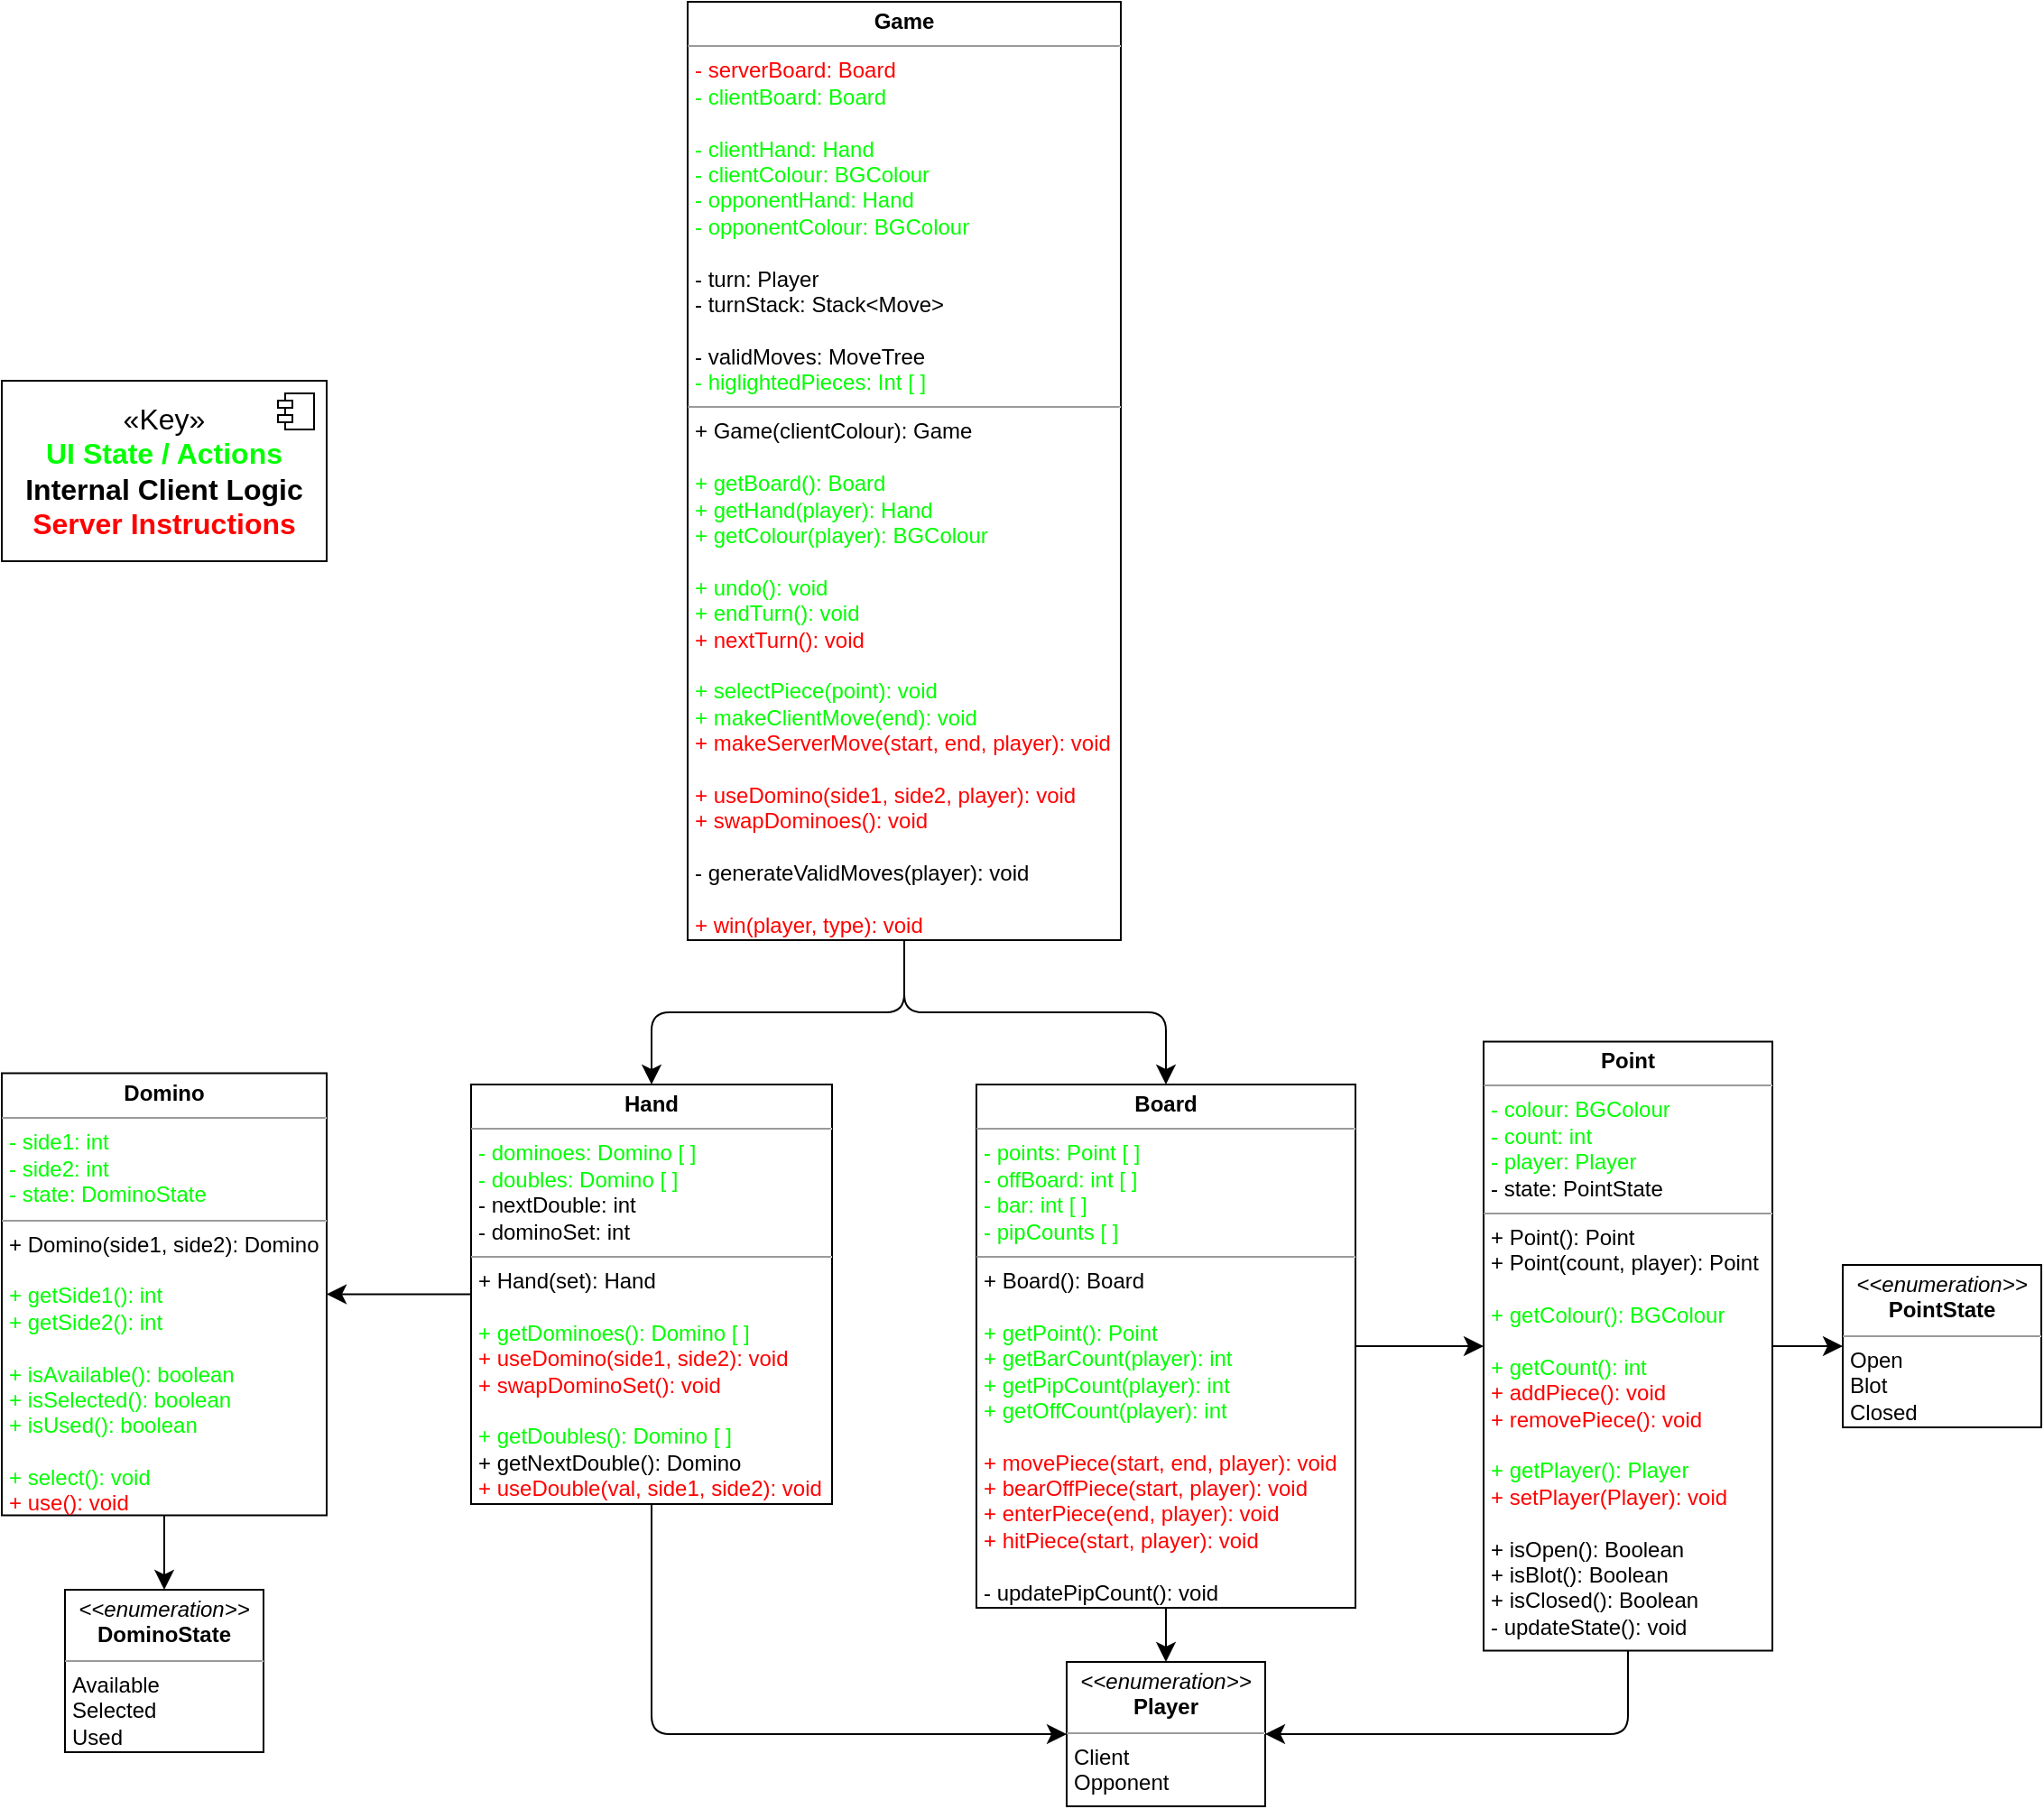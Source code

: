 <mxfile version="22.1.2" type="device">
  <diagram id="C5RBs43oDa-KdzZeNtuy" name="Page-1">
    <mxGraphModel dx="1528" dy="2223" grid="1" gridSize="10" guides="1" tooltips="1" connect="1" arrows="1" fold="1" page="1" pageScale="1" pageWidth="827" pageHeight="1169" math="0" shadow="0">
      <root>
        <mxCell id="WIyWlLk6GJQsqaUBKTNV-0" />
        <mxCell id="WIyWlLk6GJQsqaUBKTNV-1" parent="WIyWlLk6GJQsqaUBKTNV-0" />
        <mxCell id="hJI7xwoidj1G8G2ImeL0-39" style="edgeStyle=orthogonalEdgeStyle;shape=connector;rounded=1;orthogonalLoop=1;jettySize=auto;html=1;entryX=0.5;entryY=0;entryDx=0;entryDy=0;labelBackgroundColor=default;strokeColor=default;align=center;verticalAlign=middle;fontFamily=Helvetica;fontSize=12;fontColor=default;endArrow=classic;startSize=8;endSize=8;" parent="WIyWlLk6GJQsqaUBKTNV-1" source="hJI7xwoidj1G8G2ImeL0-0" target="hJI7xwoidj1G8G2ImeL0-11" edge="1">
          <mxGeometry relative="1" as="geometry" />
        </mxCell>
        <mxCell id="hJI7xwoidj1G8G2ImeL0-40" style="edgeStyle=orthogonalEdgeStyle;shape=connector;rounded=1;orthogonalLoop=1;jettySize=auto;html=1;labelBackgroundColor=default;strokeColor=default;align=center;verticalAlign=middle;fontFamily=Helvetica;fontSize=12;fontColor=default;endArrow=classic;startSize=8;endSize=8;" parent="WIyWlLk6GJQsqaUBKTNV-1" source="hJI7xwoidj1G8G2ImeL0-0" target="hJI7xwoidj1G8G2ImeL0-1" edge="1">
          <mxGeometry relative="1" as="geometry" />
        </mxCell>
        <mxCell id="hJI7xwoidj1G8G2ImeL0-0" value="&lt;p style=&quot;margin:0px;margin-top:4px;text-align:center;&quot;&gt;&lt;b&gt;Game&lt;/b&gt;&lt;/p&gt;&lt;hr size=&quot;1&quot;&gt;&lt;p style=&quot;margin:0px;margin-left:4px;&quot;&gt;&lt;font color=&quot;#ff0000&quot;&gt;- serverBoard: Board&lt;/font&gt;&lt;/p&gt;&lt;p style=&quot;margin:0px;margin-left:4px;&quot;&gt;&lt;font color=&quot;#00ff00&quot;&gt;- clientBoard: Board&lt;/font&gt;&lt;/p&gt;&lt;p style=&quot;margin:0px;margin-left:4px;&quot;&gt;&lt;br&gt;&lt;/p&gt;&lt;p style=&quot;margin:0px;margin-left:4px;&quot;&gt;&lt;font color=&quot;#00ff00&quot;&gt;- clientHand: Hand&lt;/font&gt;&lt;/p&gt;&lt;p style=&quot;margin:0px;margin-left:4px;&quot;&gt;&lt;font color=&quot;#00ff00&quot;&gt;- clientColour: BGColour&lt;/font&gt;&lt;/p&gt;&lt;p style=&quot;margin:0px;margin-left:4px;&quot;&gt;&lt;font color=&quot;#00ff00&quot;&gt;- opponentHand: Hand&lt;/font&gt;&lt;/p&gt;&lt;p style=&quot;margin:0px;margin-left:4px;&quot;&gt;&lt;font color=&quot;#00ff00&quot;&gt;- opponentColour: BGColour&lt;/font&gt;&lt;/p&gt;&lt;p style=&quot;margin:0px;margin-left:4px;&quot;&gt;&lt;br&gt;&lt;/p&gt;&lt;p style=&quot;margin:0px;margin-left:4px;&quot;&gt;- turn: Player&lt;/p&gt;&lt;p style=&quot;margin:0px;margin-left:4px;&quot;&gt;- turnStack: Stack&amp;lt;Move&amp;gt;&lt;/p&gt;&lt;p style=&quot;margin:0px;margin-left:4px;&quot;&gt;&lt;br&gt;&lt;/p&gt;&lt;p style=&quot;margin:0px;margin-left:4px;&quot;&gt;- validMoves: MoveTree&lt;/p&gt;&lt;p style=&quot;margin:0px;margin-left:4px;&quot;&gt;&lt;font color=&quot;#00ff00&quot;&gt;- higlightedPieces: Int [ ]&lt;/font&gt;&lt;/p&gt;&lt;hr size=&quot;1&quot;&gt;&lt;p style=&quot;margin:0px;margin-left:4px;&quot;&gt;+ Game(clientColour): Game&lt;/p&gt;&lt;p style=&quot;margin:0px;margin-left:4px;&quot;&gt;&lt;br&gt;&lt;/p&gt;&lt;p style=&quot;margin:0px;margin-left:4px;&quot;&gt;&lt;font color=&quot;#00ff00&quot;&gt;+ getBoard(): Board&lt;/font&gt;&lt;/p&gt;&lt;p style=&quot;margin:0px;margin-left:4px;&quot;&gt;&lt;font color=&quot;#00ff00&quot;&gt;+ getHand(player): Hand&lt;/font&gt;&lt;/p&gt;&lt;p style=&quot;margin:0px;margin-left:4px;&quot;&gt;&lt;font color=&quot;#00ff00&quot;&gt;+ getColour(player): BGColour&lt;/font&gt;&lt;/p&gt;&lt;p style=&quot;margin:0px;margin-left:4px;&quot;&gt;&lt;br&gt;&lt;/p&gt;&lt;p style=&quot;margin:0px;margin-left:4px;&quot;&gt;&lt;font color=&quot;#00ff00&quot;&gt;+ undo(): void&lt;/font&gt;&lt;/p&gt;&lt;p style=&quot;margin:0px;margin-left:4px;&quot;&gt;&lt;font color=&quot;#00ff00&quot;&gt;+ endTurn(): void&lt;/font&gt;&lt;/p&gt;&lt;p style=&quot;margin:0px;margin-left:4px;&quot;&gt;&lt;font color=&quot;#ff0000&quot;&gt;+ nextTurn(): void&lt;/font&gt;&lt;font color=&quot;#00ff00&quot;&gt;&lt;br&gt;&lt;/font&gt;&lt;/p&gt;&lt;p style=&quot;margin:0px;margin-left:4px;&quot;&gt;&lt;font color=&quot;#00ff00&quot;&gt;&lt;br&gt;&lt;/font&gt;&lt;/p&gt;&lt;p style=&quot;margin:0px;margin-left:4px;&quot;&gt;&lt;font color=&quot;#00ff00&quot;&gt;+ selectPiece(point): void&lt;/font&gt;&lt;/p&gt;&lt;p style=&quot;margin:0px;margin-left:4px;&quot;&gt;&lt;font color=&quot;#00ff00&quot;&gt;+ makeClientMove(end): void&lt;/font&gt;&lt;/p&gt;&lt;p style=&quot;margin:0px;margin-left:4px;&quot;&gt;&lt;font color=&quot;#ff0000&quot;&gt;+ makeServerMove(start, end, player): void&lt;/font&gt;&lt;/p&gt;&lt;p style=&quot;margin:0px;margin-left:4px;&quot;&gt;&lt;br&gt;&lt;/p&gt;&lt;p style=&quot;margin:0px;margin-left:4px;&quot;&gt;&lt;font color=&quot;#ff0000&quot;&gt;+ useDomino(side1, side2, player): void&lt;/font&gt;&lt;/p&gt;&lt;p style=&quot;margin:0px;margin-left:4px;&quot;&gt;&lt;font color=&quot;#ff0000&quot;&gt;+ swapDominoes(): void&lt;/font&gt;&lt;/p&gt;&lt;p style=&quot;margin:0px;margin-left:4px;&quot;&gt;&lt;br&gt;&lt;/p&gt;&lt;p style=&quot;margin:0px;margin-left:4px;&quot;&gt;- generateValidMoves(player): void&lt;/p&gt;&lt;p style=&quot;margin:0px;margin-left:4px;&quot;&gt;&lt;br&gt;&lt;/p&gt;&lt;p style=&quot;margin:0px;margin-left:4px;&quot;&gt;&lt;font color=&quot;#ff0000&quot;&gt;+ win(player, type): void&lt;/font&gt;&lt;/p&gt;" style="verticalAlign=top;align=left;overflow=fill;fontSize=12;fontFamily=Helvetica;html=1;whiteSpace=wrap;labelBackgroundColor=none;rounded=0;" parent="WIyWlLk6GJQsqaUBKTNV-1" vertex="1">
          <mxGeometry x="640" y="-280" width="240" height="520" as="geometry" />
        </mxCell>
        <mxCell id="hJI7xwoidj1G8G2ImeL0-25" style="edgeStyle=orthogonalEdgeStyle;shape=connector;rounded=1;orthogonalLoop=1;jettySize=auto;html=1;entryX=0;entryY=0.5;entryDx=0;entryDy=0;labelBackgroundColor=default;strokeColor=default;align=center;verticalAlign=middle;fontFamily=Helvetica;fontSize=12;fontColor=default;endArrow=classic;startSize=8;endSize=8;" parent="WIyWlLk6GJQsqaUBKTNV-1" source="hJI7xwoidj1G8G2ImeL0-1" target="hJI7xwoidj1G8G2ImeL0-2" edge="1">
          <mxGeometry relative="1" as="geometry" />
        </mxCell>
        <mxCell id="hJI7xwoidj1G8G2ImeL0-1" value="&lt;p style=&quot;margin:0px;margin-top:4px;text-align:center;&quot;&gt;&lt;b&gt;Board&lt;/b&gt;&lt;/p&gt;&lt;hr size=&quot;1&quot;&gt;&lt;p style=&quot;margin:0px;margin-left:4px;&quot;&gt;&lt;font color=&quot;#00ff00&quot;&gt;- points: Point [ ]&lt;/font&gt;&lt;/p&gt;&lt;p style=&quot;margin:0px;margin-left:4px;&quot;&gt;&lt;font color=&quot;#00ff00&quot;&gt;- offBoard: int [ ]&lt;/font&gt;&lt;/p&gt;&lt;p style=&quot;margin:0px;margin-left:4px;&quot;&gt;&lt;font color=&quot;#00ff00&quot;&gt;- bar: int [ ]&lt;/font&gt;&lt;/p&gt;&lt;p style=&quot;margin:0px;margin-left:4px;&quot;&gt;&lt;font color=&quot;#00ff00&quot;&gt;- pipCounts [ ]&lt;/font&gt;&lt;/p&gt;&lt;hr size=&quot;1&quot;&gt;&lt;p style=&quot;margin:0px;margin-left:4px;&quot;&gt;+ Board(): Board&lt;/p&gt;&lt;p style=&quot;margin:0px;margin-left:4px;&quot;&gt;&lt;br&gt;&lt;/p&gt;&lt;p style=&quot;margin:0px;margin-left:4px;&quot;&gt;&lt;font color=&quot;#00ff00&quot;&gt;+ getPoint(): Point&lt;/font&gt;&lt;/p&gt;&lt;p style=&quot;margin:0px;margin-left:4px;&quot;&gt;&lt;font color=&quot;#00ff00&quot;&gt;+ getBarCount(player): int&lt;/font&gt;&lt;/p&gt;&lt;p style=&quot;margin:0px;margin-left:4px;&quot;&gt;&lt;font color=&quot;#00ff00&quot;&gt;+ getPipCount(player): int&lt;/font&gt;&lt;/p&gt;&lt;p style=&quot;margin:0px;margin-left:4px;&quot;&gt;&lt;font color=&quot;#00ff00&quot;&gt;+ getOffCount(player): int&lt;/font&gt;&lt;/p&gt;&lt;p style=&quot;margin:0px;margin-left:4px;&quot;&gt;&lt;br&gt;&lt;/p&gt;&lt;p style=&quot;margin:0px;margin-left:4px;&quot;&gt;&lt;font color=&quot;#ff0000&quot;&gt;+ movePiece(start, end, player): void&lt;/font&gt;&lt;/p&gt;&lt;p style=&quot;margin:0px;margin-left:4px;&quot;&gt;&lt;font color=&quot;#ff0000&quot;&gt;+ bearOffPiece(start, player): void&lt;/font&gt;&lt;/p&gt;&lt;p style=&quot;margin:0px;margin-left:4px;&quot;&gt;&lt;font color=&quot;#ff0000&quot;&gt;+ enterPiece(end, player): void&lt;/font&gt;&lt;/p&gt;&lt;p style=&quot;margin:0px;margin-left:4px;&quot;&gt;&lt;font color=&quot;#ff0000&quot;&gt;+ hitPiece(start, player): void&lt;/font&gt;&lt;/p&gt;&lt;p style=&quot;margin:0px;margin-left:4px;&quot;&gt;&lt;font color=&quot;#ff0000&quot;&gt;&lt;br&gt;&lt;/font&gt;&lt;/p&gt;&lt;p style=&quot;margin:0px;margin-left:4px;&quot;&gt;- updatePipCount(): void&lt;/p&gt;" style="verticalAlign=top;align=left;overflow=fill;fontSize=12;fontFamily=Helvetica;html=1;whiteSpace=wrap;labelBackgroundColor=none;rounded=0;" parent="WIyWlLk6GJQsqaUBKTNV-1" vertex="1">
          <mxGeometry x="800" y="320" width="210" height="290" as="geometry" />
        </mxCell>
        <mxCell id="hJI7xwoidj1G8G2ImeL0-2" value="&lt;p style=&quot;margin:0px;margin-top:4px;text-align:center;&quot;&gt;&lt;b&gt;Point&lt;/b&gt;&lt;/p&gt;&lt;hr size=&quot;1&quot;&gt;&lt;p style=&quot;margin:0px;margin-left:4px;&quot;&gt;&lt;font color=&quot;#00ff00&quot;&gt;- colour: BGColour&lt;/font&gt;&lt;/p&gt;&lt;p style=&quot;margin:0px;margin-left:4px;&quot;&gt;&lt;font color=&quot;#00ff00&quot;&gt;- count: int&lt;/font&gt;&lt;/p&gt;&lt;p style=&quot;margin:0px;margin-left:4px;&quot;&gt;&lt;font color=&quot;#00ff00&quot;&gt;- player: Player&lt;/font&gt;&lt;/p&gt;&lt;p style=&quot;margin:0px;margin-left:4px;&quot;&gt;- state: PointState&lt;br&gt;&lt;/p&gt;&lt;hr size=&quot;1&quot;&gt;&lt;p style=&quot;margin:0px;margin-left:4px;&quot;&gt;+ Point(): Point&lt;/p&gt;&lt;p style=&quot;margin:0px;margin-left:4px;&quot;&gt;+ Point(count, player): Point&lt;/p&gt;&lt;p style=&quot;margin:0px;margin-left:4px;&quot;&gt;&lt;font color=&quot;#00ff00&quot;&gt;&lt;br&gt;&lt;/font&gt;&lt;/p&gt;&lt;p style=&quot;margin:0px;margin-left:4px;&quot;&gt;&lt;font color=&quot;#00ff00&quot;&gt;+ getColour(): BGColour&lt;/font&gt;&lt;/p&gt;&lt;p style=&quot;margin:0px;margin-left:4px;&quot;&gt;&lt;font color=&quot;#00ff00&quot;&gt;&lt;br&gt;&lt;/font&gt;&lt;/p&gt;&lt;p style=&quot;margin:0px;margin-left:4px;&quot;&gt;&lt;font color=&quot;#00ff00&quot;&gt;+ getCount(): int&lt;/font&gt;&lt;/p&gt;&lt;p style=&quot;margin:0px;margin-left:4px;&quot;&gt;&lt;font color=&quot;#ff0000&quot;&gt;+ addPiece(): void&lt;/font&gt;&lt;/p&gt;&lt;p style=&quot;margin:0px;margin-left:4px;&quot;&gt;&lt;font color=&quot;#ff0000&quot;&gt;+ removePiece(): void&lt;/font&gt;&lt;/p&gt;&lt;p style=&quot;margin:0px;margin-left:4px;&quot;&gt;&lt;font color=&quot;#00ff00&quot;&gt;&lt;br&gt;&lt;/font&gt;&lt;/p&gt;&lt;p style=&quot;margin:0px;margin-left:4px;&quot;&gt;&lt;font color=&quot;#00ff00&quot;&gt;+ getPlayer(): Player&lt;/font&gt;&lt;/p&gt;&lt;p style=&quot;margin:0px;margin-left:4px;&quot;&gt;&lt;font color=&quot;#ff0000&quot;&gt;+ setPlayer(Player): void&lt;/font&gt;&lt;/p&gt;&lt;p style=&quot;margin:0px;margin-left:4px;&quot;&gt;&lt;br&gt;&lt;/p&gt;&lt;p style=&quot;margin:0px;margin-left:4px;&quot;&gt;+ isOpen(): Boolean&lt;/p&gt;&lt;p style=&quot;margin:0px;margin-left:4px;&quot;&gt;+ isBlot(): Boolean&lt;/p&gt;&lt;p style=&quot;margin:0px;margin-left:4px;&quot;&gt;+ isClosed(): Boolean&lt;/p&gt;&lt;p style=&quot;margin:0px;margin-left:4px;&quot;&gt;- updateState(): void&lt;/p&gt;" style="verticalAlign=top;align=left;overflow=fill;fontSize=12;fontFamily=Helvetica;html=1;whiteSpace=wrap;labelBackgroundColor=none;rounded=0;" parent="WIyWlLk6GJQsqaUBKTNV-1" vertex="1">
          <mxGeometry x="1081" y="296.25" width="160" height="337.5" as="geometry" />
        </mxCell>
        <mxCell id="hJI7xwoidj1G8G2ImeL0-33" style="edgeStyle=orthogonalEdgeStyle;shape=connector;rounded=1;orthogonalLoop=1;jettySize=auto;html=1;entryX=0.5;entryY=1;entryDx=0;entryDy=0;labelBackgroundColor=default;strokeColor=default;align=center;verticalAlign=middle;fontFamily=Helvetica;fontSize=12;fontColor=default;endArrow=none;startSize=8;endSize=8;startArrow=classic;startFill=1;endFill=0;" parent="WIyWlLk6GJQsqaUBKTNV-1" source="hJI7xwoidj1G8G2ImeL0-3" target="hJI7xwoidj1G8G2ImeL0-11" edge="1">
          <mxGeometry relative="1" as="geometry" />
        </mxCell>
        <mxCell id="hJI7xwoidj1G8G2ImeL0-34" style="edgeStyle=orthogonalEdgeStyle;shape=connector;rounded=1;orthogonalLoop=1;jettySize=auto;html=1;entryX=0.5;entryY=1;entryDx=0;entryDy=0;labelBackgroundColor=default;strokeColor=default;align=center;verticalAlign=middle;fontFamily=Helvetica;fontSize=12;fontColor=default;endArrow=none;startSize=8;endSize=8;startArrow=classic;startFill=1;endFill=0;" parent="WIyWlLk6GJQsqaUBKTNV-1" source="hJI7xwoidj1G8G2ImeL0-3" target="hJI7xwoidj1G8G2ImeL0-1" edge="1">
          <mxGeometry relative="1" as="geometry" />
        </mxCell>
        <mxCell id="hJI7xwoidj1G8G2ImeL0-35" style="edgeStyle=orthogonalEdgeStyle;shape=connector;rounded=1;orthogonalLoop=1;jettySize=auto;html=1;entryX=0.5;entryY=1;entryDx=0;entryDy=0;labelBackgroundColor=default;strokeColor=default;align=center;verticalAlign=middle;fontFamily=Helvetica;fontSize=12;fontColor=default;endArrow=none;startSize=8;endSize=8;startArrow=classic;startFill=1;endFill=0;" parent="WIyWlLk6GJQsqaUBKTNV-1" source="hJI7xwoidj1G8G2ImeL0-3" target="hJI7xwoidj1G8G2ImeL0-2" edge="1">
          <mxGeometry relative="1" as="geometry" />
        </mxCell>
        <mxCell id="hJI7xwoidj1G8G2ImeL0-3" value="&lt;p style=&quot;margin:0px;margin-top:4px;text-align:center;&quot;&gt;&lt;i&gt;&amp;lt;&amp;lt;enumeration&amp;gt;&amp;gt;&lt;/i&gt;&lt;br&gt;&lt;b&gt;Player&lt;/b&gt;&lt;/p&gt;&lt;hr size=&quot;1&quot;&gt;&lt;p style=&quot;margin:0px;margin-left:4px;&quot;&gt;Client&lt;/p&gt;&lt;p style=&quot;margin:0px;margin-left:4px;&quot;&gt;Opponent&lt;/p&gt;" style="verticalAlign=top;align=left;overflow=fill;fontSize=12;fontFamily=Helvetica;html=1;whiteSpace=wrap;labelBackgroundColor=none;rounded=0;" parent="WIyWlLk6GJQsqaUBKTNV-1" vertex="1">
          <mxGeometry x="850" y="640" width="110" height="80" as="geometry" />
        </mxCell>
        <mxCell id="hJI7xwoidj1G8G2ImeL0-30" style="edgeStyle=orthogonalEdgeStyle;shape=connector;rounded=1;orthogonalLoop=1;jettySize=auto;html=1;labelBackgroundColor=default;strokeColor=default;align=center;verticalAlign=middle;fontFamily=Helvetica;fontSize=12;fontColor=default;endArrow=none;startSize=8;endSize=8;startArrow=classic;startFill=1;endFill=0;" parent="WIyWlLk6GJQsqaUBKTNV-1" source="hJI7xwoidj1G8G2ImeL0-4" target="hJI7xwoidj1G8G2ImeL0-2" edge="1">
          <mxGeometry relative="1" as="geometry" />
        </mxCell>
        <mxCell id="hJI7xwoidj1G8G2ImeL0-4" value="&lt;p style=&quot;margin:0px;margin-top:4px;text-align:center;&quot;&gt;&lt;i&gt;&amp;lt;&amp;lt;enumeration&amp;gt;&amp;gt;&lt;/i&gt;&lt;br&gt;&lt;b&gt;PointState&lt;/b&gt;&lt;/p&gt;&lt;hr size=&quot;1&quot;&gt;&lt;p style=&quot;margin:0px;margin-left:4px;&quot;&gt;Open&lt;/p&gt;&lt;p style=&quot;margin:0px;margin-left:4px;&quot;&gt;Blot&lt;/p&gt;&lt;p style=&quot;margin:0px;margin-left:4px;&quot;&gt;Closed&lt;/p&gt;" style="verticalAlign=top;align=left;overflow=fill;fontSize=12;fontFamily=Helvetica;html=1;whiteSpace=wrap;labelBackgroundColor=none;rounded=0;" parent="WIyWlLk6GJQsqaUBKTNV-1" vertex="1">
          <mxGeometry x="1280" y="420" width="110" height="90" as="geometry" />
        </mxCell>
        <mxCell id="hJI7xwoidj1G8G2ImeL0-6" value="&lt;p style=&quot;margin:0px;margin-top:4px;text-align:center;&quot;&gt;&lt;b&gt;Domino&lt;/b&gt;&lt;/p&gt;&lt;hr size=&quot;1&quot;&gt;&lt;p style=&quot;margin:0px;margin-left:4px;&quot;&gt;&lt;font color=&quot;#00ff00&quot;&gt;- side1: int&lt;/font&gt;&lt;/p&gt;&lt;p style=&quot;margin:0px;margin-left:4px;&quot;&gt;&lt;font color=&quot;#00ff00&quot;&gt;- side2: int&lt;/font&gt;&lt;/p&gt;&lt;p style=&quot;margin:0px;margin-left:4px;&quot;&gt;&lt;font color=&quot;#00ff00&quot;&gt;- state: DominoState&lt;/font&gt;&lt;br&gt;&lt;/p&gt;&lt;hr size=&quot;1&quot;&gt;&lt;p style=&quot;margin:0px;margin-left:4px;&quot;&gt;+ Domino(side1, side2): Domino&lt;/p&gt;&lt;p style=&quot;margin:0px;margin-left:4px;&quot;&gt;&lt;font color=&quot;#00ff00&quot;&gt;&lt;br&gt;&lt;/font&gt;&lt;/p&gt;&lt;p style=&quot;margin:0px;margin-left:4px;&quot;&gt;&lt;font color=&quot;#00ff00&quot;&gt;+ getSide1(): int&lt;/font&gt;&lt;/p&gt;&lt;p style=&quot;margin:0px;margin-left:4px;&quot;&gt;&lt;font color=&quot;#00ff00&quot;&gt;+ getSide2(): int&lt;/font&gt;&lt;/p&gt;&lt;p style=&quot;margin:0px;margin-left:4px;&quot;&gt;&lt;font color=&quot;#00ff00&quot;&gt;&lt;br&gt;&lt;/font&gt;&lt;/p&gt;&lt;p style=&quot;margin:0px;margin-left:4px;&quot;&gt;&lt;font color=&quot;#00ff00&quot;&gt;+ isAvailable(): boolean&lt;/font&gt;&lt;/p&gt;&lt;p style=&quot;margin:0px;margin-left:4px;&quot;&gt;&lt;font color=&quot;#00ff00&quot;&gt;+ isSelected(): boolean&lt;/font&gt;&lt;/p&gt;&lt;p style=&quot;margin:0px;margin-left:4px;&quot;&gt;&lt;font color=&quot;#00ff00&quot;&gt;+ isUsed(): boolean&lt;/font&gt;&lt;/p&gt;&lt;p style=&quot;margin:0px;margin-left:4px;&quot;&gt;&lt;br&gt;&lt;/p&gt;&lt;p style=&quot;margin:0px;margin-left:4px;&quot;&gt;&lt;font color=&quot;#00ff00&quot;&gt;+ select(): void&lt;/font&gt;&lt;/p&gt;&lt;p style=&quot;margin:0px;margin-left:4px;&quot;&gt;&lt;font color=&quot;#ff0000&quot;&gt;+ use(): void&lt;/font&gt;&lt;/p&gt;" style="verticalAlign=top;align=left;overflow=fill;fontSize=12;fontFamily=Helvetica;html=1;whiteSpace=wrap;labelBackgroundColor=none;rounded=0;" parent="WIyWlLk6GJQsqaUBKTNV-1" vertex="1">
          <mxGeometry x="260" y="313.75" width="180" height="245" as="geometry" />
        </mxCell>
        <mxCell id="hJI7xwoidj1G8G2ImeL0-32" style="edgeStyle=orthogonalEdgeStyle;shape=connector;rounded=1;orthogonalLoop=1;jettySize=auto;html=1;entryX=0.5;entryY=1;entryDx=0;entryDy=0;labelBackgroundColor=default;strokeColor=default;align=center;verticalAlign=middle;fontFamily=Helvetica;fontSize=12;fontColor=default;endArrow=none;startSize=8;endSize=8;startArrow=classic;startFill=1;endFill=0;" parent="WIyWlLk6GJQsqaUBKTNV-1" source="hJI7xwoidj1G8G2ImeL0-7" target="hJI7xwoidj1G8G2ImeL0-6" edge="1">
          <mxGeometry relative="1" as="geometry" />
        </mxCell>
        <mxCell id="hJI7xwoidj1G8G2ImeL0-7" value="&lt;p style=&quot;margin:0px;margin-top:4px;text-align:center;&quot;&gt;&lt;i&gt;&amp;lt;&amp;lt;enumeration&amp;gt;&amp;gt;&lt;/i&gt;&lt;br&gt;&lt;b&gt;DominoState&lt;/b&gt;&lt;/p&gt;&lt;hr size=&quot;1&quot;&gt;&lt;p style=&quot;margin:0px;margin-left:4px;&quot;&gt;Available&lt;/p&gt;&lt;p style=&quot;margin:0px;margin-left:4px;&quot;&gt;Selected&lt;/p&gt;&lt;p style=&quot;margin:0px;margin-left:4px;&quot;&gt;Used&lt;/p&gt;" style="verticalAlign=top;align=left;overflow=fill;fontSize=12;fontFamily=Helvetica;html=1;whiteSpace=wrap;labelBackgroundColor=none;rounded=0;" parent="WIyWlLk6GJQsqaUBKTNV-1" vertex="1">
          <mxGeometry x="295" y="600" width="110" height="90" as="geometry" />
        </mxCell>
        <mxCell id="hJI7xwoidj1G8G2ImeL0-29" style="edgeStyle=orthogonalEdgeStyle;shape=connector;rounded=1;orthogonalLoop=1;jettySize=auto;html=1;entryX=1;entryY=0.5;entryDx=0;entryDy=0;labelBackgroundColor=default;strokeColor=default;align=center;verticalAlign=middle;fontFamily=Helvetica;fontSize=12;fontColor=default;endArrow=classic;startSize=8;endSize=8;" parent="WIyWlLk6GJQsqaUBKTNV-1" source="hJI7xwoidj1G8G2ImeL0-11" target="hJI7xwoidj1G8G2ImeL0-6" edge="1">
          <mxGeometry relative="1" as="geometry" />
        </mxCell>
        <mxCell id="hJI7xwoidj1G8G2ImeL0-11" value="&lt;p style=&quot;margin:0px;margin-top:4px;text-align:center;&quot;&gt;&lt;b&gt;Hand&lt;/b&gt;&lt;/p&gt;&lt;hr size=&quot;1&quot;&gt;&lt;p style=&quot;margin:0px;margin-left:4px;&quot;&gt;&lt;font color=&quot;#00ff00&quot;&gt;- dominoes: Domino [ ]&lt;/font&gt;&lt;/p&gt;&lt;p style=&quot;margin:0px;margin-left:4px;&quot;&gt;&lt;font color=&quot;#00ff00&quot;&gt;- doubles: Domino [ ]&lt;/font&gt;&lt;/p&gt;&lt;p style=&quot;margin:0px;margin-left:4px;&quot;&gt;- nextDouble: int&lt;/p&gt;&lt;p style=&quot;margin:0px;margin-left:4px;&quot;&gt;- dominoSet: int&lt;br&gt;&lt;/p&gt;&lt;hr size=&quot;1&quot;&gt;&lt;p style=&quot;margin:0px;margin-left:4px;&quot;&gt;+ Hand(set): Hand&lt;/p&gt;&lt;p style=&quot;margin:0px;margin-left:4px;&quot;&gt;&lt;font color=&quot;#00ff00&quot;&gt;&lt;br&gt;&lt;/font&gt;&lt;/p&gt;&lt;p style=&quot;margin:0px;margin-left:4px;&quot;&gt;&lt;font color=&quot;#00ff00&quot;&gt;+ getDominoes(): Domino [ ]&lt;/font&gt;&lt;/p&gt;&lt;p style=&quot;border-color: var(--border-color); margin: 0px 0px 0px 4px;&quot;&gt;&lt;font color=&quot;#ff0000&quot;&gt;+ useDomino(side1, side2): void&lt;/font&gt;&lt;/p&gt;&lt;p style=&quot;border-color: var(--border-color); margin: 0px 0px 0px 4px;&quot;&gt;&lt;font color=&quot;#ff0000&quot;&gt;+ swapDominoSet(): void&lt;/font&gt;&lt;/p&gt;&lt;p style=&quot;border-color: var(--border-color); margin: 0px 0px 0px 4px;&quot;&gt;&lt;font color=&quot;#00ff00&quot;&gt;&lt;br&gt;&lt;/font&gt;&lt;/p&gt;&lt;p style=&quot;border-color: var(--border-color); margin: 0px 0px 0px 4px;&quot;&gt;&lt;font color=&quot;#00ff00&quot;&gt;+ getDoubles(): Domino [ ]&lt;/font&gt;&lt;/p&gt;&lt;p style=&quot;border-color: var(--border-color); margin: 0px 0px 0px 4px;&quot;&gt;+ getNextDouble(): Domino&lt;/p&gt;&lt;p style=&quot;border-color: var(--border-color); margin: 0px 0px 0px 4px;&quot;&gt;&lt;font color=&quot;#ff0000&quot;&gt;+ useDouble(val, side1, side2): void&lt;/font&gt;&lt;/p&gt;" style="verticalAlign=top;align=left;overflow=fill;fontSize=12;fontFamily=Helvetica;html=1;whiteSpace=wrap;labelBackgroundColor=none;rounded=0;" parent="WIyWlLk6GJQsqaUBKTNV-1" vertex="1">
          <mxGeometry x="520" y="320" width="200" height="232.5" as="geometry" />
        </mxCell>
        <mxCell id="uhgGeyqtc5BzMQTWl2zc-1" value="«Key»&lt;br&gt;&lt;b&gt;&lt;font color=&quot;#00ff00&quot;&gt;UI State / Actions&lt;/font&gt;&lt;br&gt;Internal Client Logic&lt;br&gt;&lt;font color=&quot;#ff0000&quot;&gt;Server Instructions&lt;/font&gt;&lt;br&gt;&lt;/b&gt;" style="html=1;dropTarget=0;whiteSpace=wrap;fontSize=16;" vertex="1" parent="WIyWlLk6GJQsqaUBKTNV-1">
          <mxGeometry x="260" y="-70" width="180" height="100" as="geometry" />
        </mxCell>
        <mxCell id="uhgGeyqtc5BzMQTWl2zc-2" value="" style="shape=module;jettyWidth=8;jettyHeight=4;fontSize=16;" vertex="1" parent="uhgGeyqtc5BzMQTWl2zc-1">
          <mxGeometry x="1" width="20" height="20" relative="1" as="geometry">
            <mxPoint x="-27" y="7" as="offset" />
          </mxGeometry>
        </mxCell>
      </root>
    </mxGraphModel>
  </diagram>
</mxfile>
